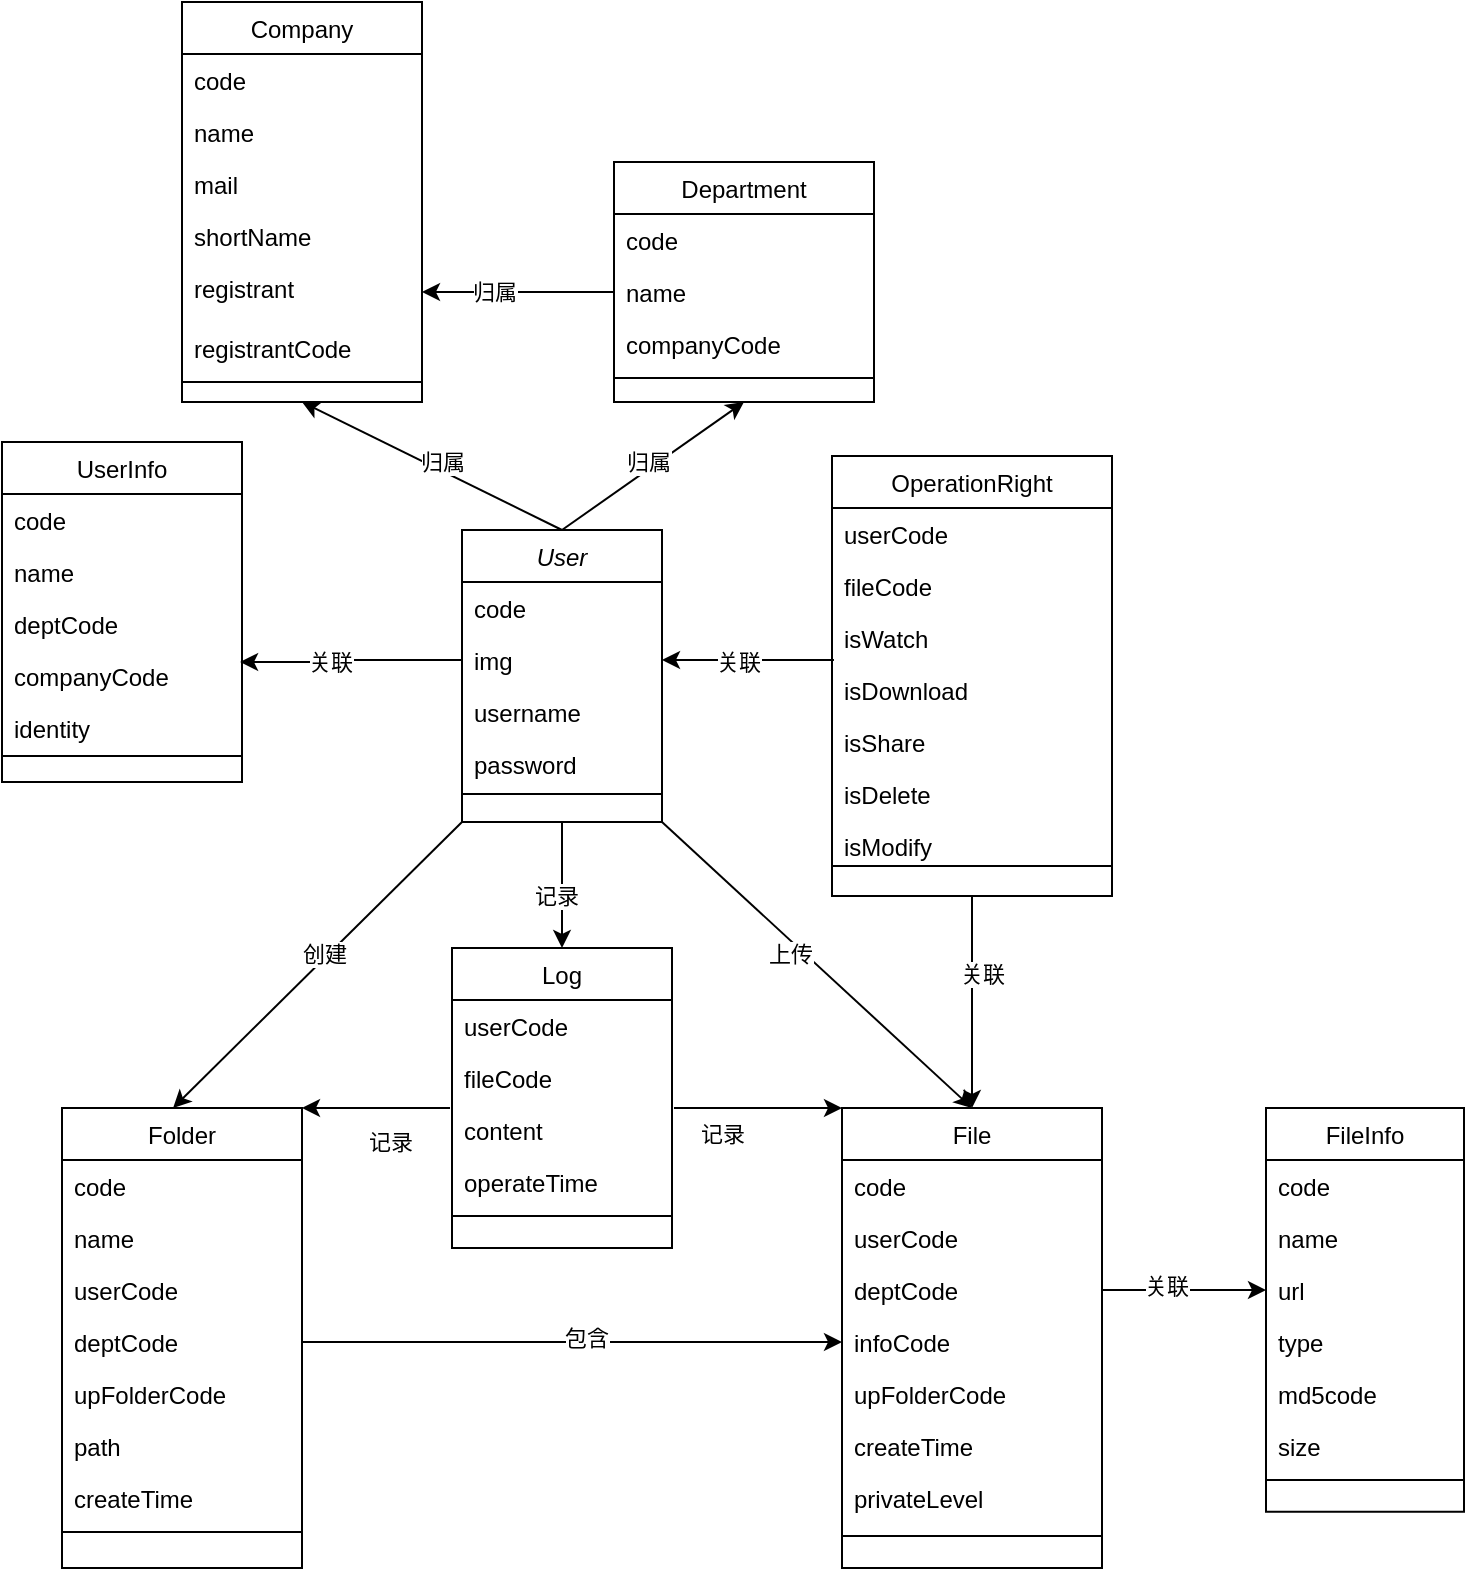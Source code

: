 <mxfile version="17.4.0" type="github">
  <diagram id="C5RBs43oDa-KdzZeNtuy" name="Page-1">
    <mxGraphModel dx="851" dy="472" grid="1" gridSize="10" guides="1" tooltips="1" connect="1" arrows="1" fold="1" page="1" pageScale="1" pageWidth="827" pageHeight="1169" math="0" shadow="0">
      <root>
        <mxCell id="WIyWlLk6GJQsqaUBKTNV-0" />
        <mxCell id="WIyWlLk6GJQsqaUBKTNV-1" parent="WIyWlLk6GJQsqaUBKTNV-0" />
        <mxCell id="zkfFHV4jXpPFQw0GAbJ--0" value="User" style="swimlane;fontStyle=2;align=center;verticalAlign=top;childLayout=stackLayout;horizontal=1;startSize=26;horizontalStack=0;resizeParent=1;resizeLast=0;collapsible=1;marginBottom=0;rounded=0;shadow=0;strokeWidth=1;" parent="WIyWlLk6GJQsqaUBKTNV-1" vertex="1">
          <mxGeometry x="740" y="274" width="100" height="146" as="geometry">
            <mxRectangle x="220" y="120" width="160" height="26" as="alternateBounds" />
          </mxGeometry>
        </mxCell>
        <mxCell id="zkfFHV4jXpPFQw0GAbJ--1" value="code" style="text;align=left;verticalAlign=top;spacingLeft=4;spacingRight=4;overflow=hidden;rotatable=0;points=[[0,0.5],[1,0.5]];portConstraint=eastwest;" parent="zkfFHV4jXpPFQw0GAbJ--0" vertex="1">
          <mxGeometry y="26" width="100" height="26" as="geometry" />
        </mxCell>
        <mxCell id="zkfFHV4jXpPFQw0GAbJ--3" value="img" style="text;align=left;verticalAlign=top;spacingLeft=4;spacingRight=4;overflow=hidden;rotatable=0;points=[[0,0.5],[1,0.5]];portConstraint=eastwest;rounded=0;shadow=0;html=0;" parent="zkfFHV4jXpPFQw0GAbJ--0" vertex="1">
          <mxGeometry y="52" width="100" height="26" as="geometry" />
        </mxCell>
        <mxCell id="xNvsa8j2jj4ar9OHhaSm-9" value="username" style="text;align=left;verticalAlign=top;spacingLeft=4;spacingRight=4;overflow=hidden;rotatable=0;points=[[0,0.5],[1,0.5]];portConstraint=eastwest;rounded=0;shadow=0;html=0;" parent="zkfFHV4jXpPFQw0GAbJ--0" vertex="1">
          <mxGeometry y="78" width="100" height="26" as="geometry" />
        </mxCell>
        <mxCell id="xNvsa8j2jj4ar9OHhaSm-10" value="password" style="text;align=left;verticalAlign=top;spacingLeft=4;spacingRight=4;overflow=hidden;rotatable=0;points=[[0,0.5],[1,0.5]];portConstraint=eastwest;rounded=0;shadow=0;html=0;" parent="zkfFHV4jXpPFQw0GAbJ--0" vertex="1">
          <mxGeometry y="104" width="100" height="26" as="geometry" />
        </mxCell>
        <mxCell id="zkfFHV4jXpPFQw0GAbJ--4" value="" style="line;html=1;strokeWidth=1;align=left;verticalAlign=middle;spacingTop=-1;spacingLeft=3;spacingRight=3;rotatable=0;labelPosition=right;points=[];portConstraint=eastwest;" parent="zkfFHV4jXpPFQw0GAbJ--0" vertex="1">
          <mxGeometry y="130" width="100" height="4" as="geometry" />
        </mxCell>
        <mxCell id="zkfFHV4jXpPFQw0GAbJ--6" value="FileInfo" style="swimlane;fontStyle=0;align=center;verticalAlign=top;childLayout=stackLayout;horizontal=1;startSize=26;horizontalStack=0;resizeParent=1;resizeLast=0;collapsible=1;marginBottom=0;rounded=0;shadow=0;strokeWidth=1;" parent="WIyWlLk6GJQsqaUBKTNV-1" vertex="1">
          <mxGeometry x="1142" y="563" width="99" height="201.86" as="geometry">
            <mxRectangle x="130" y="380" width="160" height="26" as="alternateBounds" />
          </mxGeometry>
        </mxCell>
        <mxCell id="xNvsa8j2jj4ar9OHhaSm-16" value="code" style="text;align=left;verticalAlign=top;spacingLeft=4;spacingRight=4;overflow=hidden;rotatable=0;points=[[0,0.5],[1,0.5]];portConstraint=eastwest;" parent="zkfFHV4jXpPFQw0GAbJ--6" vertex="1">
          <mxGeometry y="26" width="99" height="26" as="geometry" />
        </mxCell>
        <mxCell id="xNvsa8j2jj4ar9OHhaSm-17" value="name" style="text;align=left;verticalAlign=top;spacingLeft=4;spacingRight=4;overflow=hidden;rotatable=0;points=[[0,0.5],[1,0.5]];portConstraint=eastwest;" parent="zkfFHV4jXpPFQw0GAbJ--6" vertex="1">
          <mxGeometry y="52" width="99" height="26" as="geometry" />
        </mxCell>
        <mxCell id="xNvsa8j2jj4ar9OHhaSm-15" value="url" style="text;align=left;verticalAlign=top;spacingLeft=4;spacingRight=4;overflow=hidden;rotatable=0;points=[[0,0.5],[1,0.5]];portConstraint=eastwest;" parent="zkfFHV4jXpPFQw0GAbJ--6" vertex="1">
          <mxGeometry y="78" width="99" height="26" as="geometry" />
        </mxCell>
        <mxCell id="xNvsa8j2jj4ar9OHhaSm-14" value="type" style="text;align=left;verticalAlign=top;spacingLeft=4;spacingRight=4;overflow=hidden;rotatable=0;points=[[0,0.5],[1,0.5]];portConstraint=eastwest;" parent="zkfFHV4jXpPFQw0GAbJ--6" vertex="1">
          <mxGeometry y="104" width="99" height="26" as="geometry" />
        </mxCell>
        <mxCell id="xNvsa8j2jj4ar9OHhaSm-18" value="md5code" style="text;align=left;verticalAlign=top;spacingLeft=4;spacingRight=4;overflow=hidden;rotatable=0;points=[[0,0.5],[1,0.5]];portConstraint=eastwest;" parent="zkfFHV4jXpPFQw0GAbJ--6" vertex="1">
          <mxGeometry y="130" width="99" height="26" as="geometry" />
        </mxCell>
        <mxCell id="qwTmcHZ3AshKBDofy02D-4" value="size" style="text;align=left;verticalAlign=top;spacingLeft=4;spacingRight=4;overflow=hidden;rotatable=0;points=[[0,0.5],[1,0.5]];portConstraint=eastwest;" vertex="1" parent="zkfFHV4jXpPFQw0GAbJ--6">
          <mxGeometry y="156" width="99" height="26" as="geometry" />
        </mxCell>
        <mxCell id="zkfFHV4jXpPFQw0GAbJ--9" value="" style="line;html=1;strokeWidth=1;align=left;verticalAlign=middle;spacingTop=-1;spacingLeft=3;spacingRight=3;rotatable=0;labelPosition=right;points=[];portConstraint=eastwest;" parent="zkfFHV4jXpPFQw0GAbJ--6" vertex="1">
          <mxGeometry y="182" width="99" height="8" as="geometry" />
        </mxCell>
        <mxCell id="zkfFHV4jXpPFQw0GAbJ--13" value="File" style="swimlane;fontStyle=0;align=center;verticalAlign=top;childLayout=stackLayout;horizontal=1;startSize=26;horizontalStack=0;resizeParent=1;resizeLast=0;collapsible=1;marginBottom=0;rounded=0;shadow=0;strokeWidth=1;" parent="WIyWlLk6GJQsqaUBKTNV-1" vertex="1">
          <mxGeometry x="930" y="563" width="130" height="230" as="geometry">
            <mxRectangle x="340" y="380" width="170" height="26" as="alternateBounds" />
          </mxGeometry>
        </mxCell>
        <mxCell id="xNvsa8j2jj4ar9OHhaSm-21" value="code" style="text;align=left;verticalAlign=top;spacingLeft=4;spacingRight=4;overflow=hidden;rotatable=0;points=[[0,0.5],[1,0.5]];portConstraint=eastwest;" parent="zkfFHV4jXpPFQw0GAbJ--13" vertex="1">
          <mxGeometry y="26" width="130" height="26" as="geometry" />
        </mxCell>
        <mxCell id="qwTmcHZ3AshKBDofy02D-2" value="userCode" style="text;align=left;verticalAlign=top;spacingLeft=4;spacingRight=4;overflow=hidden;rotatable=0;points=[[0,0.5],[1,0.5]];portConstraint=eastwest;" vertex="1" parent="zkfFHV4jXpPFQw0GAbJ--13">
          <mxGeometry y="52" width="130" height="26" as="geometry" />
        </mxCell>
        <mxCell id="xNvsa8j2jj4ar9OHhaSm-23" value="deptCode" style="text;align=left;verticalAlign=top;spacingLeft=4;spacingRight=4;overflow=hidden;rotatable=0;points=[[0,0.5],[1,0.5]];portConstraint=eastwest;" parent="zkfFHV4jXpPFQw0GAbJ--13" vertex="1">
          <mxGeometry y="78" width="130" height="26" as="geometry" />
        </mxCell>
        <mxCell id="xNvsa8j2jj4ar9OHhaSm-26" value="infoCode" style="text;align=left;verticalAlign=top;spacingLeft=4;spacingRight=4;overflow=hidden;rotatable=0;points=[[0,0.5],[1,0.5]];portConstraint=eastwest;" parent="zkfFHV4jXpPFQw0GAbJ--13" vertex="1">
          <mxGeometry y="104" width="130" height="26" as="geometry" />
        </mxCell>
        <mxCell id="qwTmcHZ3AshKBDofy02D-3" value="upFolderCode" style="text;align=left;verticalAlign=top;spacingLeft=4;spacingRight=4;overflow=hidden;rotatable=0;points=[[0,0.5],[1,0.5]];portConstraint=eastwest;" vertex="1" parent="zkfFHV4jXpPFQw0GAbJ--13">
          <mxGeometry y="130" width="130" height="26" as="geometry" />
        </mxCell>
        <mxCell id="xNvsa8j2jj4ar9OHhaSm-24" value="createTime" style="text;align=left;verticalAlign=top;spacingLeft=4;spacingRight=4;overflow=hidden;rotatable=0;points=[[0,0.5],[1,0.5]];portConstraint=eastwest;" parent="zkfFHV4jXpPFQw0GAbJ--13" vertex="1">
          <mxGeometry y="156" width="130" height="26" as="geometry" />
        </mxCell>
        <mxCell id="xNvsa8j2jj4ar9OHhaSm-22" value="privateLevel" style="text;align=left;verticalAlign=top;spacingLeft=4;spacingRight=4;overflow=hidden;rotatable=0;points=[[0,0.5],[1,0.5]];portConstraint=eastwest;" parent="zkfFHV4jXpPFQw0GAbJ--13" vertex="1">
          <mxGeometry y="182" width="130" height="26" as="geometry" />
        </mxCell>
        <mxCell id="zkfFHV4jXpPFQw0GAbJ--15" value="" style="line;html=1;strokeWidth=1;align=left;verticalAlign=middle;spacingTop=-1;spacingLeft=3;spacingRight=3;rotatable=0;labelPosition=right;points=[];portConstraint=eastwest;" parent="zkfFHV4jXpPFQw0GAbJ--13" vertex="1">
          <mxGeometry y="208" width="130" height="12" as="geometry" />
        </mxCell>
        <mxCell id="zkfFHV4jXpPFQw0GAbJ--17" value="UserInfo" style="swimlane;fontStyle=0;align=center;verticalAlign=top;childLayout=stackLayout;horizontal=1;startSize=26;horizontalStack=0;resizeParent=1;resizeLast=0;collapsible=1;marginBottom=0;rounded=0;shadow=0;strokeWidth=1;" parent="WIyWlLk6GJQsqaUBKTNV-1" vertex="1">
          <mxGeometry x="510" y="230" width="120" height="170" as="geometry">
            <mxRectangle x="550" y="140" width="160" height="26" as="alternateBounds" />
          </mxGeometry>
        </mxCell>
        <mxCell id="zkfFHV4jXpPFQw0GAbJ--19" value="code" style="text;align=left;verticalAlign=top;spacingLeft=4;spacingRight=4;overflow=hidden;rotatable=0;points=[[0,0.5],[1,0.5]];portConstraint=eastwest;rounded=0;shadow=0;html=0;" parent="zkfFHV4jXpPFQw0GAbJ--17" vertex="1">
          <mxGeometry y="26" width="120" height="26" as="geometry" />
        </mxCell>
        <mxCell id="zkfFHV4jXpPFQw0GAbJ--20" value="name" style="text;align=left;verticalAlign=top;spacingLeft=4;spacingRight=4;overflow=hidden;rotatable=0;points=[[0,0.5],[1,0.5]];portConstraint=eastwest;rounded=0;shadow=0;html=0;" parent="zkfFHV4jXpPFQw0GAbJ--17" vertex="1">
          <mxGeometry y="52" width="120" height="26" as="geometry" />
        </mxCell>
        <mxCell id="zkfFHV4jXpPFQw0GAbJ--21" value="deptCode" style="text;align=left;verticalAlign=top;spacingLeft=4;spacingRight=4;overflow=hidden;rotatable=0;points=[[0,0.5],[1,0.5]];portConstraint=eastwest;rounded=0;shadow=0;html=0;" parent="zkfFHV4jXpPFQw0GAbJ--17" vertex="1">
          <mxGeometry y="78" width="120" height="26" as="geometry" />
        </mxCell>
        <mxCell id="xNvsa8j2jj4ar9OHhaSm-12" value="companyCode" style="text;align=left;verticalAlign=top;spacingLeft=4;spacingRight=4;overflow=hidden;rotatable=0;points=[[0,0.5],[1,0.5]];portConstraint=eastwest;rounded=0;shadow=0;html=0;" parent="zkfFHV4jXpPFQw0GAbJ--17" vertex="1">
          <mxGeometry y="104" width="120" height="26" as="geometry" />
        </mxCell>
        <mxCell id="xNvsa8j2jj4ar9OHhaSm-13" value="identity" style="text;align=left;verticalAlign=top;spacingLeft=4;spacingRight=4;overflow=hidden;rotatable=0;points=[[0,0.5],[1,0.5]];portConstraint=eastwest;rounded=0;shadow=0;html=0;" parent="zkfFHV4jXpPFQw0GAbJ--17" vertex="1">
          <mxGeometry y="130" width="120" height="20" as="geometry" />
        </mxCell>
        <mxCell id="zkfFHV4jXpPFQw0GAbJ--23" value="" style="line;html=1;strokeWidth=1;align=left;verticalAlign=middle;spacingTop=-1;spacingLeft=3;spacingRight=3;rotatable=0;labelPosition=right;points=[];portConstraint=eastwest;" parent="zkfFHV4jXpPFQw0GAbJ--17" vertex="1">
          <mxGeometry y="150" width="120" height="14" as="geometry" />
        </mxCell>
        <mxCell id="xNvsa8j2jj4ar9OHhaSm-1" value="Department" style="swimlane;fontStyle=0;align=center;verticalAlign=top;childLayout=stackLayout;horizontal=1;startSize=26;horizontalStack=0;resizeParent=1;resizeLast=0;collapsible=1;marginBottom=0;rounded=0;shadow=0;strokeWidth=1;" parent="WIyWlLk6GJQsqaUBKTNV-1" vertex="1">
          <mxGeometry x="816" y="90" width="130" height="120" as="geometry">
            <mxRectangle x="340" y="380" width="170" height="26" as="alternateBounds" />
          </mxGeometry>
        </mxCell>
        <mxCell id="xNvsa8j2jj4ar9OHhaSm-29" value="code" style="text;align=left;verticalAlign=top;spacingLeft=4;spacingRight=4;overflow=hidden;rotatable=0;points=[[0,0.5],[1,0.5]];portConstraint=eastwest;" parent="xNvsa8j2jj4ar9OHhaSm-1" vertex="1">
          <mxGeometry y="26" width="130" height="26" as="geometry" />
        </mxCell>
        <mxCell id="xNvsa8j2jj4ar9OHhaSm-32" value="name" style="text;align=left;verticalAlign=top;spacingLeft=4;spacingRight=4;overflow=hidden;rotatable=0;points=[[0,0.5],[1,0.5]];portConstraint=eastwest;" parent="xNvsa8j2jj4ar9OHhaSm-1" vertex="1">
          <mxGeometry y="52" width="130" height="26" as="geometry" />
        </mxCell>
        <mxCell id="xNvsa8j2jj4ar9OHhaSm-31" value="companyCode" style="text;align=left;verticalAlign=top;spacingLeft=4;spacingRight=4;overflow=hidden;rotatable=0;points=[[0,0.5],[1,0.5]];portConstraint=eastwest;" parent="xNvsa8j2jj4ar9OHhaSm-1" vertex="1">
          <mxGeometry y="78" width="130" height="26" as="geometry" />
        </mxCell>
        <mxCell id="xNvsa8j2jj4ar9OHhaSm-3" value="" style="line;html=1;strokeWidth=1;align=left;verticalAlign=middle;spacingTop=-1;spacingLeft=3;spacingRight=3;rotatable=0;labelPosition=right;points=[];portConstraint=eastwest;" parent="xNvsa8j2jj4ar9OHhaSm-1" vertex="1">
          <mxGeometry y="104" width="130" height="8" as="geometry" />
        </mxCell>
        <mxCell id="xNvsa8j2jj4ar9OHhaSm-4" value="Company" style="swimlane;fontStyle=0;align=center;verticalAlign=top;childLayout=stackLayout;horizontal=1;startSize=26;horizontalStack=0;resizeParent=1;resizeLast=0;collapsible=1;marginBottom=0;rounded=0;shadow=0;strokeWidth=1;" parent="WIyWlLk6GJQsqaUBKTNV-1" vertex="1">
          <mxGeometry x="600" y="10" width="120" height="200" as="geometry">
            <mxRectangle x="340" y="380" width="170" height="26" as="alternateBounds" />
          </mxGeometry>
        </mxCell>
        <mxCell id="xNvsa8j2jj4ar9OHhaSm-38" value="code" style="text;align=left;verticalAlign=top;spacingLeft=4;spacingRight=4;overflow=hidden;rotatable=0;points=[[0,0.5],[1,0.5]];portConstraint=eastwest;" parent="xNvsa8j2jj4ar9OHhaSm-4" vertex="1">
          <mxGeometry y="26" width="120" height="26" as="geometry" />
        </mxCell>
        <mxCell id="xNvsa8j2jj4ar9OHhaSm-37" value="name" style="text;align=left;verticalAlign=top;spacingLeft=4;spacingRight=4;overflow=hidden;rotatable=0;points=[[0,0.5],[1,0.5]];portConstraint=eastwest;" parent="xNvsa8j2jj4ar9OHhaSm-4" vertex="1">
          <mxGeometry y="52" width="120" height="26" as="geometry" />
        </mxCell>
        <mxCell id="xNvsa8j2jj4ar9OHhaSm-36" value="mail" style="text;align=left;verticalAlign=top;spacingLeft=4;spacingRight=4;overflow=hidden;rotatable=0;points=[[0,0.5],[1,0.5]];portConstraint=eastwest;" parent="xNvsa8j2jj4ar9OHhaSm-4" vertex="1">
          <mxGeometry y="78" width="120" height="26" as="geometry" />
        </mxCell>
        <mxCell id="xNvsa8j2jj4ar9OHhaSm-35" value="shortName" style="text;align=left;verticalAlign=top;spacingLeft=4;spacingRight=4;overflow=hidden;rotatable=0;points=[[0,0.5],[1,0.5]];portConstraint=eastwest;" parent="xNvsa8j2jj4ar9OHhaSm-4" vertex="1">
          <mxGeometry y="104" width="120" height="26" as="geometry" />
        </mxCell>
        <mxCell id="qwTmcHZ3AshKBDofy02D-1" value="registrant" style="text;align=left;verticalAlign=top;spacingLeft=4;spacingRight=4;overflow=hidden;rotatable=0;points=[[0,0.5],[1,0.5]];portConstraint=eastwest;" vertex="1" parent="xNvsa8j2jj4ar9OHhaSm-4">
          <mxGeometry y="130" width="120" height="30" as="geometry" />
        </mxCell>
        <mxCell id="qwTmcHZ3AshKBDofy02D-0" value="registrantCode" style="text;align=left;verticalAlign=top;spacingLeft=4;spacingRight=4;overflow=hidden;rotatable=0;points=[[0,0.5],[1,0.5]];portConstraint=eastwest;" vertex="1" parent="xNvsa8j2jj4ar9OHhaSm-4">
          <mxGeometry y="160" width="120" height="26" as="geometry" />
        </mxCell>
        <mxCell id="xNvsa8j2jj4ar9OHhaSm-6" value="" style="line;html=1;strokeWidth=1;align=left;verticalAlign=middle;spacingTop=-1;spacingLeft=3;spacingRight=3;rotatable=0;labelPosition=right;points=[];portConstraint=eastwest;" parent="xNvsa8j2jj4ar9OHhaSm-4" vertex="1">
          <mxGeometry y="186" width="120" height="8" as="geometry" />
        </mxCell>
        <mxCell id="qwTmcHZ3AshKBDofy02D-5" value="Folder" style="swimlane;fontStyle=0;align=center;verticalAlign=top;childLayout=stackLayout;horizontal=1;startSize=26;horizontalStack=0;resizeParent=1;resizeLast=0;collapsible=1;marginBottom=0;rounded=0;shadow=0;strokeWidth=1;" vertex="1" parent="WIyWlLk6GJQsqaUBKTNV-1">
          <mxGeometry x="540" y="563" width="120" height="230" as="geometry">
            <mxRectangle x="130" y="380" width="160" height="26" as="alternateBounds" />
          </mxGeometry>
        </mxCell>
        <mxCell id="qwTmcHZ3AshKBDofy02D-6" value="code" style="text;align=left;verticalAlign=top;spacingLeft=4;spacingRight=4;overflow=hidden;rotatable=0;points=[[0,0.5],[1,0.5]];portConstraint=eastwest;" vertex="1" parent="qwTmcHZ3AshKBDofy02D-5">
          <mxGeometry y="26" width="120" height="26" as="geometry" />
        </mxCell>
        <mxCell id="qwTmcHZ3AshKBDofy02D-7" value="name" style="text;align=left;verticalAlign=top;spacingLeft=4;spacingRight=4;overflow=hidden;rotatable=0;points=[[0,0.5],[1,0.5]];portConstraint=eastwest;" vertex="1" parent="qwTmcHZ3AshKBDofy02D-5">
          <mxGeometry y="52" width="120" height="26" as="geometry" />
        </mxCell>
        <mxCell id="qwTmcHZ3AshKBDofy02D-8" value="userCode" style="text;align=left;verticalAlign=top;spacingLeft=4;spacingRight=4;overflow=hidden;rotatable=0;points=[[0,0.5],[1,0.5]];portConstraint=eastwest;" vertex="1" parent="qwTmcHZ3AshKBDofy02D-5">
          <mxGeometry y="78" width="120" height="26" as="geometry" />
        </mxCell>
        <mxCell id="qwTmcHZ3AshKBDofy02D-9" value="deptCode" style="text;align=left;verticalAlign=top;spacingLeft=4;spacingRight=4;overflow=hidden;rotatable=0;points=[[0,0.5],[1,0.5]];portConstraint=eastwest;" vertex="1" parent="qwTmcHZ3AshKBDofy02D-5">
          <mxGeometry y="104" width="120" height="26" as="geometry" />
        </mxCell>
        <mxCell id="qwTmcHZ3AshKBDofy02D-10" value="upFolderCode" style="text;align=left;verticalAlign=top;spacingLeft=4;spacingRight=4;overflow=hidden;rotatable=0;points=[[0,0.5],[1,0.5]];portConstraint=eastwest;" vertex="1" parent="qwTmcHZ3AshKBDofy02D-5">
          <mxGeometry y="130" width="120" height="26" as="geometry" />
        </mxCell>
        <mxCell id="qwTmcHZ3AshKBDofy02D-21" value="path" style="text;align=left;verticalAlign=top;spacingLeft=4;spacingRight=4;overflow=hidden;rotatable=0;points=[[0,0.5],[1,0.5]];portConstraint=eastwest;" vertex="1" parent="qwTmcHZ3AshKBDofy02D-5">
          <mxGeometry y="156" width="120" height="26" as="geometry" />
        </mxCell>
        <mxCell id="qwTmcHZ3AshKBDofy02D-11" value="createTime" style="text;align=left;verticalAlign=top;spacingLeft=4;spacingRight=4;overflow=hidden;rotatable=0;points=[[0,0.5],[1,0.5]];portConstraint=eastwest;" vertex="1" parent="qwTmcHZ3AshKBDofy02D-5">
          <mxGeometry y="182" width="120" height="26" as="geometry" />
        </mxCell>
        <mxCell id="qwTmcHZ3AshKBDofy02D-12" value="" style="line;html=1;strokeWidth=1;align=left;verticalAlign=middle;spacingTop=-1;spacingLeft=3;spacingRight=3;rotatable=0;labelPosition=right;points=[];portConstraint=eastwest;" vertex="1" parent="qwTmcHZ3AshKBDofy02D-5">
          <mxGeometry y="208" width="120" height="8" as="geometry" />
        </mxCell>
        <mxCell id="qwTmcHZ3AshKBDofy02D-22" value="Log" style="swimlane;fontStyle=0;align=center;verticalAlign=top;childLayout=stackLayout;horizontal=1;startSize=26;horizontalStack=0;resizeParent=1;resizeLast=0;collapsible=1;marginBottom=0;rounded=0;shadow=0;strokeWidth=1;" vertex="1" parent="WIyWlLk6GJQsqaUBKTNV-1">
          <mxGeometry x="735" y="483" width="110" height="150" as="geometry">
            <mxRectangle x="130" y="380" width="160" height="26" as="alternateBounds" />
          </mxGeometry>
        </mxCell>
        <mxCell id="qwTmcHZ3AshKBDofy02D-23" value="userCode" style="text;align=left;verticalAlign=top;spacingLeft=4;spacingRight=4;overflow=hidden;rotatable=0;points=[[0,0.5],[1,0.5]];portConstraint=eastwest;" vertex="1" parent="qwTmcHZ3AshKBDofy02D-22">
          <mxGeometry y="26" width="110" height="26" as="geometry" />
        </mxCell>
        <mxCell id="qwTmcHZ3AshKBDofy02D-24" value="fileCode" style="text;align=left;verticalAlign=top;spacingLeft=4;spacingRight=4;overflow=hidden;rotatable=0;points=[[0,0.5],[1,0.5]];portConstraint=eastwest;" vertex="1" parent="qwTmcHZ3AshKBDofy02D-22">
          <mxGeometry y="52" width="110" height="26" as="geometry" />
        </mxCell>
        <mxCell id="qwTmcHZ3AshKBDofy02D-25" value="content" style="text;align=left;verticalAlign=top;spacingLeft=4;spacingRight=4;overflow=hidden;rotatable=0;points=[[0,0.5],[1,0.5]];portConstraint=eastwest;" vertex="1" parent="qwTmcHZ3AshKBDofy02D-22">
          <mxGeometry y="78" width="110" height="26" as="geometry" />
        </mxCell>
        <mxCell id="qwTmcHZ3AshKBDofy02D-26" value="operateTime" style="text;align=left;verticalAlign=top;spacingLeft=4;spacingRight=4;overflow=hidden;rotatable=0;points=[[0,0.5],[1,0.5]];portConstraint=eastwest;" vertex="1" parent="qwTmcHZ3AshKBDofy02D-22">
          <mxGeometry y="104" width="110" height="26" as="geometry" />
        </mxCell>
        <mxCell id="qwTmcHZ3AshKBDofy02D-30" value="" style="line;html=1;strokeWidth=1;align=left;verticalAlign=middle;spacingTop=-1;spacingLeft=3;spacingRight=3;rotatable=0;labelPosition=right;points=[];portConstraint=eastwest;" vertex="1" parent="qwTmcHZ3AshKBDofy02D-22">
          <mxGeometry y="130" width="110" height="8" as="geometry" />
        </mxCell>
        <mxCell id="qwTmcHZ3AshKBDofy02D-84" style="edgeStyle=orthogonalEdgeStyle;rounded=0;orthogonalLoop=1;jettySize=auto;html=1;exitX=0.5;exitY=1;exitDx=0;exitDy=0;" edge="1" parent="WIyWlLk6GJQsqaUBKTNV-1" source="qwTmcHZ3AshKBDofy02D-31" target="zkfFHV4jXpPFQw0GAbJ--13">
          <mxGeometry relative="1" as="geometry">
            <mxPoint x="995" y="410" as="sourcePoint" />
          </mxGeometry>
        </mxCell>
        <mxCell id="qwTmcHZ3AshKBDofy02D-85" value="关联" style="edgeLabel;html=1;align=center;verticalAlign=middle;resizable=0;points=[];" vertex="1" connectable="0" parent="qwTmcHZ3AshKBDofy02D-84">
          <mxGeometry x="-0.264" y="5" relative="1" as="geometry">
            <mxPoint as="offset" />
          </mxGeometry>
        </mxCell>
        <mxCell id="qwTmcHZ3AshKBDofy02D-31" value="OperationRight" style="swimlane;fontStyle=0;align=center;verticalAlign=top;childLayout=stackLayout;horizontal=1;startSize=26;horizontalStack=0;resizeParent=1;resizeLast=0;collapsible=1;marginBottom=0;rounded=0;shadow=0;strokeWidth=1;" vertex="1" parent="WIyWlLk6GJQsqaUBKTNV-1">
          <mxGeometry x="925" y="237" width="140" height="220" as="geometry">
            <mxRectangle x="130" y="380" width="160" height="26" as="alternateBounds" />
          </mxGeometry>
        </mxCell>
        <mxCell id="qwTmcHZ3AshKBDofy02D-32" value="userCode" style="text;align=left;verticalAlign=top;spacingLeft=4;spacingRight=4;overflow=hidden;rotatable=0;points=[[0,0.5],[1,0.5]];portConstraint=eastwest;" vertex="1" parent="qwTmcHZ3AshKBDofy02D-31">
          <mxGeometry y="26" width="140" height="26" as="geometry" />
        </mxCell>
        <mxCell id="qwTmcHZ3AshKBDofy02D-33" value="fileCode" style="text;align=left;verticalAlign=top;spacingLeft=4;spacingRight=4;overflow=hidden;rotatable=0;points=[[0,0.5],[1,0.5]];portConstraint=eastwest;" vertex="1" parent="qwTmcHZ3AshKBDofy02D-31">
          <mxGeometry y="52" width="140" height="26" as="geometry" />
        </mxCell>
        <mxCell id="qwTmcHZ3AshKBDofy02D-34" value="isWatch" style="text;align=left;verticalAlign=top;spacingLeft=4;spacingRight=4;overflow=hidden;rotatable=0;points=[[0,0.5],[1,0.5]];portConstraint=eastwest;" vertex="1" parent="qwTmcHZ3AshKBDofy02D-31">
          <mxGeometry y="78" width="140" height="26" as="geometry" />
        </mxCell>
        <mxCell id="qwTmcHZ3AshKBDofy02D-35" value="isDownload" style="text;align=left;verticalAlign=top;spacingLeft=4;spacingRight=4;overflow=hidden;rotatable=0;points=[[0,0.5],[1,0.5]];portConstraint=eastwest;" vertex="1" parent="qwTmcHZ3AshKBDofy02D-31">
          <mxGeometry y="104" width="140" height="26" as="geometry" />
        </mxCell>
        <mxCell id="qwTmcHZ3AshKBDofy02D-36" value="isShare" style="text;align=left;verticalAlign=top;spacingLeft=4;spacingRight=4;overflow=hidden;rotatable=0;points=[[0,0.5],[1,0.5]];portConstraint=eastwest;" vertex="1" parent="qwTmcHZ3AshKBDofy02D-31">
          <mxGeometry y="130" width="140" height="26" as="geometry" />
        </mxCell>
        <mxCell id="qwTmcHZ3AshKBDofy02D-37" value="isDelete" style="text;align=left;verticalAlign=top;spacingLeft=4;spacingRight=4;overflow=hidden;rotatable=0;points=[[0,0.5],[1,0.5]];portConstraint=eastwest;" vertex="1" parent="qwTmcHZ3AshKBDofy02D-31">
          <mxGeometry y="156" width="140" height="26" as="geometry" />
        </mxCell>
        <mxCell id="qwTmcHZ3AshKBDofy02D-38" value="isModify" style="text;align=left;verticalAlign=top;spacingLeft=4;spacingRight=4;overflow=hidden;rotatable=0;points=[[0,0.5],[1,0.5]];portConstraint=eastwest;" vertex="1" parent="qwTmcHZ3AshKBDofy02D-31">
          <mxGeometry y="182" width="140" height="18" as="geometry" />
        </mxCell>
        <mxCell id="qwTmcHZ3AshKBDofy02D-39" value="" style="line;html=1;strokeWidth=1;align=left;verticalAlign=middle;spacingTop=-1;spacingLeft=3;spacingRight=3;rotatable=0;labelPosition=right;points=[];portConstraint=eastwest;" vertex="1" parent="qwTmcHZ3AshKBDofy02D-31">
          <mxGeometry y="200" width="140" height="10" as="geometry" />
        </mxCell>
        <mxCell id="qwTmcHZ3AshKBDofy02D-44" value="" style="endArrow=classic;html=1;rounded=0;exitX=0.5;exitY=0;exitDx=0;exitDy=0;entryX=0.5;entryY=1;entryDx=0;entryDy=0;" edge="1" parent="WIyWlLk6GJQsqaUBKTNV-1" source="zkfFHV4jXpPFQw0GAbJ--0" target="xNvsa8j2jj4ar9OHhaSm-4">
          <mxGeometry width="50" height="50" relative="1" as="geometry">
            <mxPoint x="484" y="240" as="sourcePoint" />
            <mxPoint x="580" y="305" as="targetPoint" />
          </mxGeometry>
        </mxCell>
        <mxCell id="qwTmcHZ3AshKBDofy02D-53" value="归属" style="edgeLabel;html=1;align=center;verticalAlign=middle;resizable=0;points=[];" vertex="1" connectable="0" parent="qwTmcHZ3AshKBDofy02D-44">
          <mxGeometry x="-0.307" y="2" relative="1" as="geometry">
            <mxPoint x="-15" y="-14" as="offset" />
          </mxGeometry>
        </mxCell>
        <mxCell id="qwTmcHZ3AshKBDofy02D-48" style="edgeStyle=orthogonalEdgeStyle;rounded=0;orthogonalLoop=1;jettySize=auto;html=1;entryX=1;entryY=0.5;entryDx=0;entryDy=0;" edge="1" parent="WIyWlLk6GJQsqaUBKTNV-1" source="xNvsa8j2jj4ar9OHhaSm-32" target="qwTmcHZ3AshKBDofy02D-1">
          <mxGeometry relative="1" as="geometry" />
        </mxCell>
        <mxCell id="qwTmcHZ3AshKBDofy02D-49" value="归属" style="edgeLabel;html=1;align=center;verticalAlign=middle;resizable=0;points=[];" vertex="1" connectable="0" parent="qwTmcHZ3AshKBDofy02D-48">
          <mxGeometry x="0.25" relative="1" as="geometry">
            <mxPoint as="offset" />
          </mxGeometry>
        </mxCell>
        <mxCell id="qwTmcHZ3AshKBDofy02D-52" value="" style="endArrow=classic;html=1;rounded=0;exitX=0.5;exitY=0;exitDx=0;exitDy=0;entryX=0.5;entryY=1;entryDx=0;entryDy=0;" edge="1" parent="WIyWlLk6GJQsqaUBKTNV-1" source="zkfFHV4jXpPFQw0GAbJ--0" target="xNvsa8j2jj4ar9OHhaSm-1">
          <mxGeometry width="50" height="50" relative="1" as="geometry">
            <mxPoint x="588" y="306.022" as="sourcePoint" />
            <mxPoint x="484" y="240" as="targetPoint" />
          </mxGeometry>
        </mxCell>
        <mxCell id="qwTmcHZ3AshKBDofy02D-54" value="归属" style="edgeLabel;html=1;align=center;verticalAlign=middle;resizable=0;points=[];" vertex="1" connectable="0" parent="qwTmcHZ3AshKBDofy02D-52">
          <mxGeometry x="-0.261" relative="1" as="geometry">
            <mxPoint x="9" y="-11" as="offset" />
          </mxGeometry>
        </mxCell>
        <mxCell id="qwTmcHZ3AshKBDofy02D-63" style="edgeStyle=orthogonalEdgeStyle;rounded=0;orthogonalLoop=1;jettySize=auto;html=1;entryX=0;entryY=0.5;entryDx=0;entryDy=0;" edge="1" parent="WIyWlLk6GJQsqaUBKTNV-1" source="xNvsa8j2jj4ar9OHhaSm-23" target="xNvsa8j2jj4ar9OHhaSm-15">
          <mxGeometry relative="1" as="geometry" />
        </mxCell>
        <mxCell id="qwTmcHZ3AshKBDofy02D-70" value="关联" style="edgeLabel;html=1;align=center;verticalAlign=middle;resizable=0;points=[];" vertex="1" connectable="0" parent="qwTmcHZ3AshKBDofy02D-63">
          <mxGeometry x="-0.233" y="2" relative="1" as="geometry">
            <mxPoint as="offset" />
          </mxGeometry>
        </mxCell>
        <mxCell id="qwTmcHZ3AshKBDofy02D-65" value="" style="endArrow=classic;html=1;rounded=0;entryX=0.463;entryY=0;entryDx=0;entryDy=0;exitX=0;exitY=1;exitDx=0;exitDy=0;entryPerimeter=0;" edge="1" parent="WIyWlLk6GJQsqaUBKTNV-1" source="zkfFHV4jXpPFQw0GAbJ--0" target="qwTmcHZ3AshKBDofy02D-5">
          <mxGeometry width="50" height="50" relative="1" as="geometry">
            <mxPoint x="770" y="427" as="sourcePoint" />
            <mxPoint x="674" y="620" as="targetPoint" />
          </mxGeometry>
        </mxCell>
        <mxCell id="qwTmcHZ3AshKBDofy02D-66" value="创建" style="edgeLabel;html=1;align=center;verticalAlign=middle;resizable=0;points=[];" vertex="1" connectable="0" parent="qwTmcHZ3AshKBDofy02D-65">
          <mxGeometry x="-0.307" y="2" relative="1" as="geometry">
            <mxPoint x="-21" y="15" as="offset" />
          </mxGeometry>
        </mxCell>
        <mxCell id="qwTmcHZ3AshKBDofy02D-67" style="edgeStyle=orthogonalEdgeStyle;rounded=0;orthogonalLoop=1;jettySize=auto;html=1;entryX=0;entryY=0.5;entryDx=0;entryDy=0;" edge="1" parent="WIyWlLk6GJQsqaUBKTNV-1" source="qwTmcHZ3AshKBDofy02D-9" target="xNvsa8j2jj4ar9OHhaSm-26">
          <mxGeometry relative="1" as="geometry" />
        </mxCell>
        <mxCell id="qwTmcHZ3AshKBDofy02D-69" value="包含" style="edgeLabel;html=1;align=center;verticalAlign=middle;resizable=0;points=[];" vertex="1" connectable="0" parent="qwTmcHZ3AshKBDofy02D-67">
          <mxGeometry x="-0.211" relative="1" as="geometry">
            <mxPoint x="35" y="-2" as="offset" />
          </mxGeometry>
        </mxCell>
        <mxCell id="qwTmcHZ3AshKBDofy02D-71" style="edgeStyle=orthogonalEdgeStyle;rounded=0;orthogonalLoop=1;jettySize=auto;html=1;exitX=0;exitY=0.5;exitDx=0;exitDy=0;entryX=0.992;entryY=0.231;entryDx=0;entryDy=0;entryPerimeter=0;" edge="1" parent="WIyWlLk6GJQsqaUBKTNV-1" source="zkfFHV4jXpPFQw0GAbJ--3" target="xNvsa8j2jj4ar9OHhaSm-12">
          <mxGeometry relative="1" as="geometry" />
        </mxCell>
        <mxCell id="qwTmcHZ3AshKBDofy02D-72" value="关联" style="edgeLabel;html=1;align=center;verticalAlign=middle;resizable=0;points=[];" vertex="1" connectable="0" parent="qwTmcHZ3AshKBDofy02D-71">
          <mxGeometry x="0.206" relative="1" as="geometry">
            <mxPoint as="offset" />
          </mxGeometry>
        </mxCell>
        <mxCell id="qwTmcHZ3AshKBDofy02D-73" value="" style="endArrow=classic;html=1;rounded=0;entryX=0.5;entryY=0;entryDx=0;entryDy=0;exitX=1;exitY=1;exitDx=0;exitDy=0;" edge="1" parent="WIyWlLk6GJQsqaUBKTNV-1" source="zkfFHV4jXpPFQw0GAbJ--0" target="zkfFHV4jXpPFQw0GAbJ--13">
          <mxGeometry width="50" height="50" relative="1" as="geometry">
            <mxPoint x="750" y="430" as="sourcePoint" />
            <mxPoint x="464.08" y="670" as="targetPoint" />
          </mxGeometry>
        </mxCell>
        <mxCell id="qwTmcHZ3AshKBDofy02D-74" value="上传" style="edgeLabel;html=1;align=center;verticalAlign=middle;resizable=0;points=[];" vertex="1" connectable="0" parent="qwTmcHZ3AshKBDofy02D-73">
          <mxGeometry x="-0.307" y="2" relative="1" as="geometry">
            <mxPoint x="9" y="18" as="offset" />
          </mxGeometry>
        </mxCell>
        <mxCell id="qwTmcHZ3AshKBDofy02D-75" value="" style="endArrow=classic;html=1;rounded=0;exitX=0.5;exitY=1;exitDx=0;exitDy=0;entryX=0.5;entryY=0;entryDx=0;entryDy=0;" edge="1" parent="WIyWlLk6GJQsqaUBKTNV-1" source="zkfFHV4jXpPFQw0GAbJ--0" target="qwTmcHZ3AshKBDofy02D-22">
          <mxGeometry width="50" height="50" relative="1" as="geometry">
            <mxPoint x="750" y="430" as="sourcePoint" />
            <mxPoint x="498.08" y="670" as="targetPoint" />
          </mxGeometry>
        </mxCell>
        <mxCell id="qwTmcHZ3AshKBDofy02D-76" value="记录" style="edgeLabel;html=1;align=center;verticalAlign=middle;resizable=0;points=[];" vertex="1" connectable="0" parent="qwTmcHZ3AshKBDofy02D-75">
          <mxGeometry x="-0.307" y="2" relative="1" as="geometry">
            <mxPoint x="-5" y="15" as="offset" />
          </mxGeometry>
        </mxCell>
        <mxCell id="qwTmcHZ3AshKBDofy02D-77" value="" style="endArrow=classic;html=1;rounded=0;entryX=1;entryY=0;entryDx=0;entryDy=0;exitX=-0.009;exitY=0.077;exitDx=0;exitDy=0;exitPerimeter=0;" edge="1" parent="WIyWlLk6GJQsqaUBKTNV-1" source="qwTmcHZ3AshKBDofy02D-25" target="qwTmcHZ3AshKBDofy02D-5">
          <mxGeometry width="50" height="50" relative="1" as="geometry">
            <mxPoint x="710" y="573" as="sourcePoint" />
            <mxPoint x="796" y="479.4" as="targetPoint" />
          </mxGeometry>
        </mxCell>
        <mxCell id="qwTmcHZ3AshKBDofy02D-78" value="记录" style="edgeLabel;html=1;align=center;verticalAlign=middle;resizable=0;points=[];" vertex="1" connectable="0" parent="qwTmcHZ3AshKBDofy02D-77">
          <mxGeometry x="-0.307" y="2" relative="1" as="geometry">
            <mxPoint x="-5" y="15" as="offset" />
          </mxGeometry>
        </mxCell>
        <mxCell id="qwTmcHZ3AshKBDofy02D-79" value="" style="endArrow=classic;html=1;rounded=0;entryX=0;entryY=0;entryDx=0;entryDy=0;exitX=1.009;exitY=0.077;exitDx=0;exitDy=0;exitPerimeter=0;" edge="1" parent="WIyWlLk6GJQsqaUBKTNV-1" source="qwTmcHZ3AshKBDofy02D-25" target="zkfFHV4jXpPFQw0GAbJ--13">
          <mxGeometry width="50" height="50" relative="1" as="geometry">
            <mxPoint x="850" y="573" as="sourcePoint" />
            <mxPoint x="806" y="489.4" as="targetPoint" />
          </mxGeometry>
        </mxCell>
        <mxCell id="qwTmcHZ3AshKBDofy02D-80" value="记录" style="edgeLabel;html=1;align=center;verticalAlign=middle;resizable=0;points=[];" vertex="1" connectable="0" parent="qwTmcHZ3AshKBDofy02D-79">
          <mxGeometry x="-0.307" y="2" relative="1" as="geometry">
            <mxPoint x="-5" y="15" as="offset" />
          </mxGeometry>
        </mxCell>
        <mxCell id="qwTmcHZ3AshKBDofy02D-81" value="" style="endArrow=classic;html=1;rounded=0;exitX=0.007;exitY=0.923;exitDx=0;exitDy=0;entryX=1;entryY=0.5;entryDx=0;entryDy=0;exitPerimeter=0;" edge="1" parent="WIyWlLk6GJQsqaUBKTNV-1" source="qwTmcHZ3AshKBDofy02D-34" target="zkfFHV4jXpPFQw0GAbJ--3">
          <mxGeometry width="50" height="50" relative="1" as="geometry">
            <mxPoint x="800" y="430" as="sourcePoint" />
            <mxPoint x="800" y="540" as="targetPoint" />
          </mxGeometry>
        </mxCell>
        <mxCell id="qwTmcHZ3AshKBDofy02D-82" value="关联" style="edgeLabel;html=1;align=center;verticalAlign=middle;resizable=0;points=[];" vertex="1" connectable="0" parent="qwTmcHZ3AshKBDofy02D-81">
          <mxGeometry x="-0.307" y="2" relative="1" as="geometry">
            <mxPoint x="-18" y="-1" as="offset" />
          </mxGeometry>
        </mxCell>
      </root>
    </mxGraphModel>
  </diagram>
</mxfile>
